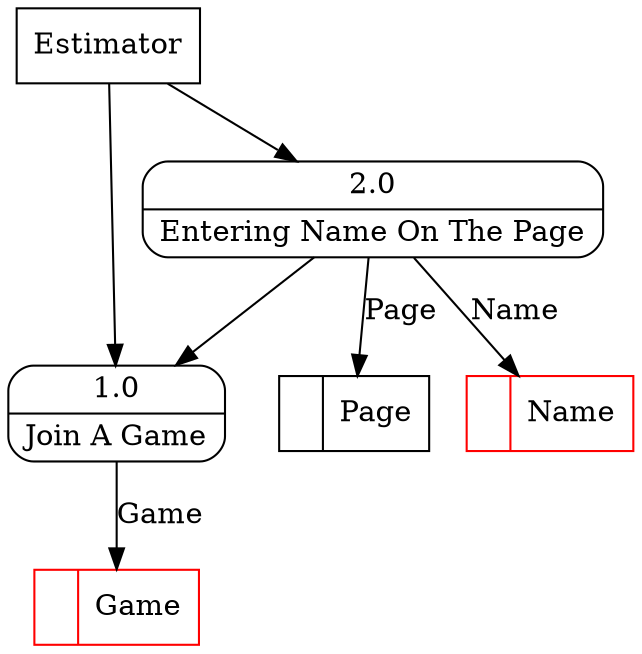 digraph dfd2{ 
node[shape=record]
200 [label="<f0>  |<f1> Page " ];
201 [label="<f0>  |<f1> Name " color=red];
202 [label="<f0>  |<f1> Game " color=red];
203 [label="Estimator" shape=box];
204 [label="{<f0> 1.0|<f1> Join A Game }" shape=Mrecord];
205 [label="{<f0> 2.0|<f1> Entering Name On The Page }" shape=Mrecord];
203 -> 204
203 -> 205
204 -> 202 [label="Game"]
205 -> 204
205 -> 201 [label="Name"]
205 -> 200 [label="Page"]
}